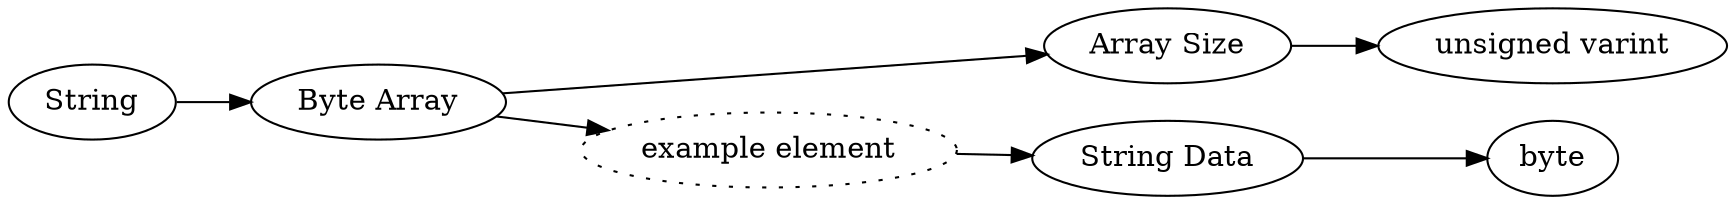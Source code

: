 digraph "String" {
rankdir = LR
0
0 -> 1
1 -> 2
2 -> 3
1 -> 4
4 -> 5
5 -> 6

0 [label="String",comment="name: \"String\", typeName: \"\", id: 0, branchId: 0, recurseId: -1, attributes: 0, notes: \"\""];
1 [label="Byte Array",comment="name: \"Byte Array\", typeName: \"\", id: 1, branchId: 0, recurseId: -1, attributes: 8, notes: \"\""];
2 [label="Array Size",comment="name: \"Array Size\", typeName: \"\", id: 2, branchId: 0, recurseId: -1, attributes: 0, notes: \"\""];
3 [label="unsigned varint",comment="name: \"unsigned varint\", typeName: \"\", id: 3, branchId: 0, recurseId: -1, attributes: 512, notes: \"\""];
4 [label="example element",style=dotted,comment="name: \"example element\", typeName: \"\", id: 4, branchId: 0, recurseId: -1, attributes: 16, notes: \"\""];
5 [label="String Data",comment="name: \"String Data\", typeName: \"\", id: 5, branchId: 0, recurseId: -1, attributes: 0, notes: \"\""];
6 [label="byte",comment="name: \"byte\", typeName: \"\", id: 6, branchId: 0, recurseId: -1, attributes: 512, notes: \"\""];
{ rank = max;3;6}

}
